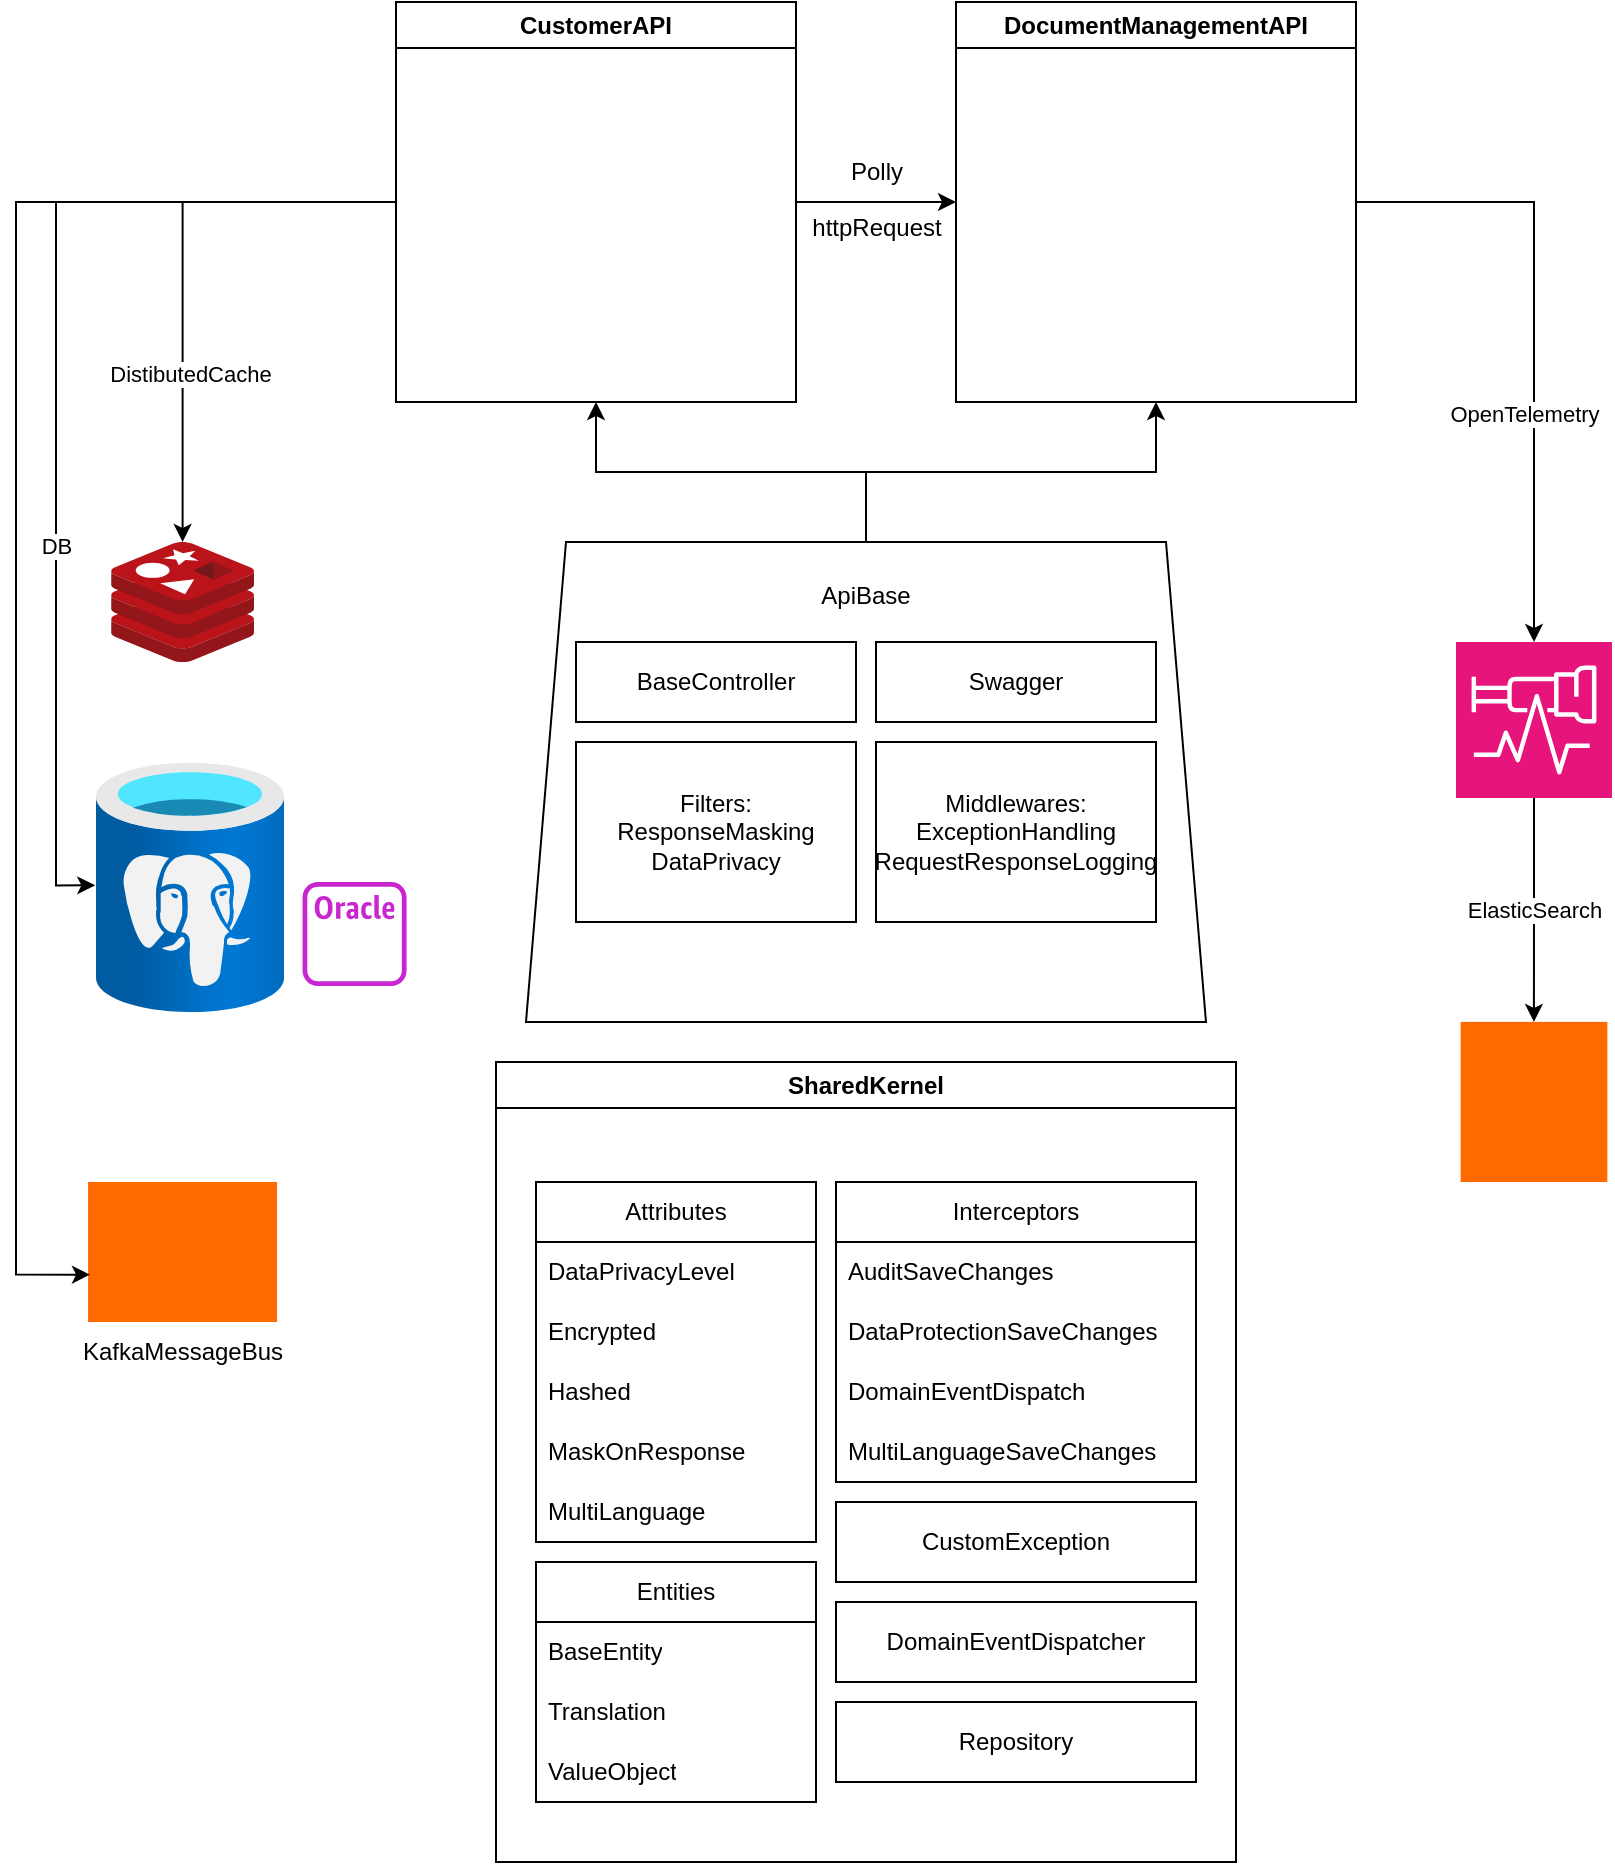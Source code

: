 <mxGraphModel dx="1178" dy="902" grid="1" gridSize="10" guides="1" tooltips="1" connect="1" arrows="1" fold="1" page="1" pageScale="1" pageWidth="850" pageHeight="1100" math="0" shadow="0">
  <root>
    <mxCell id="0" />
    <mxCell id="1" parent="0" />
    <mxCell id="KfnBs1EBN3PCkMCJLKTF-7" value="SharedKernel" style="swimlane;whiteSpace=wrap;html=1;" vertex="1" parent="1">
      <mxGeometry x="260" y="615" width="370" height="400" as="geometry" />
    </mxCell>
    <mxCell id="KfnBs1EBN3PCkMCJLKTF-8" value="Attributes" style="swimlane;fontStyle=0;childLayout=stackLayout;horizontal=1;startSize=30;horizontalStack=0;resizeParent=1;resizeParentMax=0;resizeLast=0;collapsible=1;marginBottom=0;whiteSpace=wrap;html=1;" vertex="1" parent="KfnBs1EBN3PCkMCJLKTF-7">
      <mxGeometry x="20" y="60" width="140" height="180" as="geometry" />
    </mxCell>
    <mxCell id="KfnBs1EBN3PCkMCJLKTF-9" value="DataPrivacyLevel" style="text;strokeColor=none;fillColor=none;align=left;verticalAlign=middle;spacingLeft=4;spacingRight=4;overflow=hidden;points=[[0,0.5],[1,0.5]];portConstraint=eastwest;rotatable=0;whiteSpace=wrap;html=1;" vertex="1" parent="KfnBs1EBN3PCkMCJLKTF-8">
      <mxGeometry y="30" width="140" height="30" as="geometry" />
    </mxCell>
    <mxCell id="KfnBs1EBN3PCkMCJLKTF-10" value="Encrypted" style="text;strokeColor=none;fillColor=none;align=left;verticalAlign=middle;spacingLeft=4;spacingRight=4;overflow=hidden;points=[[0,0.5],[1,0.5]];portConstraint=eastwest;rotatable=0;whiteSpace=wrap;html=1;" vertex="1" parent="KfnBs1EBN3PCkMCJLKTF-8">
      <mxGeometry y="60" width="140" height="30" as="geometry" />
    </mxCell>
    <mxCell id="KfnBs1EBN3PCkMCJLKTF-11" value="Hashed" style="text;strokeColor=none;fillColor=none;align=left;verticalAlign=middle;spacingLeft=4;spacingRight=4;overflow=hidden;points=[[0,0.5],[1,0.5]];portConstraint=eastwest;rotatable=0;whiteSpace=wrap;html=1;" vertex="1" parent="KfnBs1EBN3PCkMCJLKTF-8">
      <mxGeometry y="90" width="140" height="30" as="geometry" />
    </mxCell>
    <mxCell id="KfnBs1EBN3PCkMCJLKTF-13" value="MaskOnResponse" style="text;strokeColor=none;fillColor=none;align=left;verticalAlign=middle;spacingLeft=4;spacingRight=4;overflow=hidden;points=[[0,0.5],[1,0.5]];portConstraint=eastwest;rotatable=0;whiteSpace=wrap;html=1;" vertex="1" parent="KfnBs1EBN3PCkMCJLKTF-8">
      <mxGeometry y="120" width="140" height="30" as="geometry" />
    </mxCell>
    <mxCell id="KfnBs1EBN3PCkMCJLKTF-14" value="MultiLanguage" style="text;strokeColor=none;fillColor=none;align=left;verticalAlign=middle;spacingLeft=4;spacingRight=4;overflow=hidden;points=[[0,0.5],[1,0.5]];portConstraint=eastwest;rotatable=0;whiteSpace=wrap;html=1;" vertex="1" parent="KfnBs1EBN3PCkMCJLKTF-8">
      <mxGeometry y="150" width="140" height="30" as="geometry" />
    </mxCell>
    <mxCell id="KfnBs1EBN3PCkMCJLKTF-17" value="Entities" style="swimlane;fontStyle=0;childLayout=stackLayout;horizontal=1;startSize=30;horizontalStack=0;resizeParent=1;resizeParentMax=0;resizeLast=0;collapsible=1;marginBottom=0;whiteSpace=wrap;html=1;" vertex="1" parent="KfnBs1EBN3PCkMCJLKTF-7">
      <mxGeometry x="20" y="250" width="140" height="120" as="geometry" />
    </mxCell>
    <mxCell id="KfnBs1EBN3PCkMCJLKTF-18" value="BaseEntity" style="text;strokeColor=none;fillColor=none;align=left;verticalAlign=middle;spacingLeft=4;spacingRight=4;overflow=hidden;points=[[0,0.5],[1,0.5]];portConstraint=eastwest;rotatable=0;whiteSpace=wrap;html=1;" vertex="1" parent="KfnBs1EBN3PCkMCJLKTF-17">
      <mxGeometry y="30" width="140" height="30" as="geometry" />
    </mxCell>
    <mxCell id="KfnBs1EBN3PCkMCJLKTF-19" value="Translation" style="text;strokeColor=none;fillColor=none;align=left;verticalAlign=middle;spacingLeft=4;spacingRight=4;overflow=hidden;points=[[0,0.5],[1,0.5]];portConstraint=eastwest;rotatable=0;whiteSpace=wrap;html=1;" vertex="1" parent="KfnBs1EBN3PCkMCJLKTF-17">
      <mxGeometry y="60" width="140" height="30" as="geometry" />
    </mxCell>
    <mxCell id="KfnBs1EBN3PCkMCJLKTF-20" value="ValueObject" style="text;strokeColor=none;fillColor=none;align=left;verticalAlign=middle;spacingLeft=4;spacingRight=4;overflow=hidden;points=[[0,0.5],[1,0.5]];portConstraint=eastwest;rotatable=0;whiteSpace=wrap;html=1;" vertex="1" parent="KfnBs1EBN3PCkMCJLKTF-17">
      <mxGeometry y="90" width="140" height="30" as="geometry" />
    </mxCell>
    <mxCell id="KfnBs1EBN3PCkMCJLKTF-34" value="Interceptors" style="swimlane;fontStyle=0;childLayout=stackLayout;horizontal=1;startSize=30;horizontalStack=0;resizeParent=1;resizeParentMax=0;resizeLast=0;collapsible=1;marginBottom=0;whiteSpace=wrap;html=1;" vertex="1" parent="KfnBs1EBN3PCkMCJLKTF-7">
      <mxGeometry x="170" y="60" width="180" height="150" as="geometry" />
    </mxCell>
    <mxCell id="KfnBs1EBN3PCkMCJLKTF-35" value="AuditSaveChanges" style="text;strokeColor=none;fillColor=none;align=left;verticalAlign=middle;spacingLeft=4;spacingRight=4;overflow=hidden;points=[[0,0.5],[1,0.5]];portConstraint=eastwest;rotatable=0;whiteSpace=wrap;html=1;" vertex="1" parent="KfnBs1EBN3PCkMCJLKTF-34">
      <mxGeometry y="30" width="180" height="30" as="geometry" />
    </mxCell>
    <mxCell id="KfnBs1EBN3PCkMCJLKTF-36" value="DataProtectionSaveChanges" style="text;strokeColor=none;fillColor=none;align=left;verticalAlign=middle;spacingLeft=4;spacingRight=4;overflow=hidden;points=[[0,0.5],[1,0.5]];portConstraint=eastwest;rotatable=0;whiteSpace=wrap;html=1;" vertex="1" parent="KfnBs1EBN3PCkMCJLKTF-34">
      <mxGeometry y="60" width="180" height="30" as="geometry" />
    </mxCell>
    <mxCell id="KfnBs1EBN3PCkMCJLKTF-37" value="DomainEventDispatch" style="text;strokeColor=none;fillColor=none;align=left;verticalAlign=middle;spacingLeft=4;spacingRight=4;overflow=hidden;points=[[0,0.5],[1,0.5]];portConstraint=eastwest;rotatable=0;whiteSpace=wrap;html=1;" vertex="1" parent="KfnBs1EBN3PCkMCJLKTF-34">
      <mxGeometry y="90" width="180" height="30" as="geometry" />
    </mxCell>
    <mxCell id="KfnBs1EBN3PCkMCJLKTF-38" value="MultiLanguageSaveChanges" style="text;strokeColor=none;fillColor=none;align=left;verticalAlign=middle;spacingLeft=4;spacingRight=4;overflow=hidden;points=[[0,0.5],[1,0.5]];portConstraint=eastwest;rotatable=0;whiteSpace=wrap;html=1;" vertex="1" parent="KfnBs1EBN3PCkMCJLKTF-34">
      <mxGeometry y="120" width="180" height="30" as="geometry" />
    </mxCell>
    <mxCell id="KfnBs1EBN3PCkMCJLKTF-40" value="CustomException" style="rounded=0;whiteSpace=wrap;html=1;" vertex="1" parent="KfnBs1EBN3PCkMCJLKTF-7">
      <mxGeometry x="170" y="220" width="180" height="40" as="geometry" />
    </mxCell>
    <mxCell id="KfnBs1EBN3PCkMCJLKTF-41" value="DomainEventDispatcher" style="rounded=0;whiteSpace=wrap;html=1;" vertex="1" parent="KfnBs1EBN3PCkMCJLKTF-7">
      <mxGeometry x="170" y="270" width="180" height="40" as="geometry" />
    </mxCell>
    <mxCell id="KfnBs1EBN3PCkMCJLKTF-42" value="Repository" style="rounded=0;whiteSpace=wrap;html=1;" vertex="1" parent="KfnBs1EBN3PCkMCJLKTF-7">
      <mxGeometry x="170" y="320" width="180" height="40" as="geometry" />
    </mxCell>
    <mxCell id="KfnBs1EBN3PCkMCJLKTF-79" style="edgeStyle=orthogonalEdgeStyle;rounded=0;orthogonalLoop=1;jettySize=auto;html=1;entryX=0.5;entryY=1;entryDx=0;entryDy=0;" edge="1" parent="1" source="KfnBs1EBN3PCkMCJLKTF-43" target="KfnBs1EBN3PCkMCJLKTF-51">
      <mxGeometry relative="1" as="geometry" />
    </mxCell>
    <mxCell id="KfnBs1EBN3PCkMCJLKTF-80" style="edgeStyle=orthogonalEdgeStyle;rounded=0;orthogonalLoop=1;jettySize=auto;html=1;entryX=0.5;entryY=1;entryDx=0;entryDy=0;" edge="1" parent="1" source="KfnBs1EBN3PCkMCJLKTF-43" target="KfnBs1EBN3PCkMCJLKTF-52">
      <mxGeometry relative="1" as="geometry" />
    </mxCell>
    <mxCell id="KfnBs1EBN3PCkMCJLKTF-43" value="ApiBase&lt;br&gt;&lt;br&gt;&lt;br&gt;&lt;br&gt;&lt;br&gt;&lt;br&gt;&lt;br&gt;&lt;br&gt;&lt;br&gt;&lt;br&gt;&lt;br&gt;&lt;br&gt;&lt;br&gt;&lt;div&gt;&lt;br/&gt;&lt;/div&gt;" style="shape=trapezoid;perimeter=trapezoidPerimeter;whiteSpace=wrap;html=1;fixedSize=1;" vertex="1" parent="1">
      <mxGeometry x="275" y="355" width="340" height="240" as="geometry" />
    </mxCell>
    <mxCell id="KfnBs1EBN3PCkMCJLKTF-45" value="BaseController" style="rounded=0;whiteSpace=wrap;html=1;" vertex="1" parent="1">
      <mxGeometry x="300" y="405" width="140" height="40" as="geometry" />
    </mxCell>
    <mxCell id="KfnBs1EBN3PCkMCJLKTF-46" value="Swagger" style="rounded=0;whiteSpace=wrap;html=1;" vertex="1" parent="1">
      <mxGeometry x="450" y="405" width="140" height="40" as="geometry" />
    </mxCell>
    <mxCell id="KfnBs1EBN3PCkMCJLKTF-47" value="Filters:&lt;br&gt;ResponseMasking&lt;br&gt;DataPrivacy" style="rounded=0;whiteSpace=wrap;html=1;" vertex="1" parent="1">
      <mxGeometry x="300" y="455" width="140" height="90" as="geometry" />
    </mxCell>
    <mxCell id="KfnBs1EBN3PCkMCJLKTF-48" value="Middlewares:&lt;br&gt;ExceptionHandling&lt;br&gt;RequestResponseLogging" style="rounded=0;whiteSpace=wrap;html=1;" vertex="1" parent="1">
      <mxGeometry x="450" y="455" width="140" height="90" as="geometry" />
    </mxCell>
    <mxCell id="KfnBs1EBN3PCkMCJLKTF-64" style="edgeStyle=orthogonalEdgeStyle;rounded=0;orthogonalLoop=1;jettySize=auto;html=1;entryX=0;entryY=0.5;entryDx=0;entryDy=0;" edge="1" parent="1" source="KfnBs1EBN3PCkMCJLKTF-51" target="KfnBs1EBN3PCkMCJLKTF-52">
      <mxGeometry relative="1" as="geometry" />
    </mxCell>
    <mxCell id="KfnBs1EBN3PCkMCJLKTF-67" style="edgeStyle=orthogonalEdgeStyle;rounded=0;orthogonalLoop=1;jettySize=auto;html=1;" edge="1" parent="1" source="KfnBs1EBN3PCkMCJLKTF-51" target="KfnBs1EBN3PCkMCJLKTF-63">
      <mxGeometry relative="1" as="geometry" />
    </mxCell>
    <mxCell id="KfnBs1EBN3PCkMCJLKTF-76" value="DistibutedCache" style="edgeLabel;html=1;align=center;verticalAlign=middle;resizable=0;points=[];" vertex="1" connectable="0" parent="KfnBs1EBN3PCkMCJLKTF-67">
      <mxGeometry x="0.389" y="3" relative="1" as="geometry">
        <mxPoint as="offset" />
      </mxGeometry>
    </mxCell>
    <mxCell id="KfnBs1EBN3PCkMCJLKTF-51" value="CustomerAPI" style="swimlane;whiteSpace=wrap;html=1;" vertex="1" parent="1">
      <mxGeometry x="210" y="85" width="200" height="200" as="geometry" />
    </mxCell>
    <mxCell id="KfnBs1EBN3PCkMCJLKTF-52" value="DocumentManagementAPI" style="swimlane;whiteSpace=wrap;html=1;" vertex="1" parent="1">
      <mxGeometry x="490" y="85" width="200" height="200" as="geometry" />
    </mxCell>
    <mxCell id="KfnBs1EBN3PCkMCJLKTF-54" value="" style="image;aspect=fixed;html=1;points=[];align=center;fontSize=12;image=img/lib/azure2/databases/Azure_Database_PostgreSQL_Server.svg;" vertex="1" parent="1">
      <mxGeometry x="60" y="465" width="94" height="125.33" as="geometry" />
    </mxCell>
    <mxCell id="KfnBs1EBN3PCkMCJLKTF-55" value="Polly" style="text;html=1;align=center;verticalAlign=middle;resizable=0;points=[];autosize=1;strokeColor=none;fillColor=none;" vertex="1" parent="1">
      <mxGeometry x="425" y="155" width="50" height="30" as="geometry" />
    </mxCell>
    <mxCell id="KfnBs1EBN3PCkMCJLKTF-75" value="ElasticSearch" style="edgeStyle=orthogonalEdgeStyle;rounded=0;orthogonalLoop=1;jettySize=auto;html=1;" edge="1" parent="1" source="KfnBs1EBN3PCkMCJLKTF-59" target="KfnBs1EBN3PCkMCJLKTF-60">
      <mxGeometry relative="1" as="geometry" />
    </mxCell>
    <mxCell id="KfnBs1EBN3PCkMCJLKTF-59" value="" style="sketch=0;points=[[0,0,0],[0.25,0,0],[0.5,0,0],[0.75,0,0],[1,0,0],[0,1,0],[0.25,1,0],[0.5,1,0],[0.75,1,0],[1,1,0],[0,0.25,0],[0,0.5,0],[0,0.75,0],[1,0.25,0],[1,0.5,0],[1,0.75,0]];points=[[0,0,0],[0.25,0,0],[0.5,0,0],[0.75,0,0],[1,0,0],[0,1,0],[0.25,1,0],[0.5,1,0],[0.75,1,0],[1,1,0],[0,0.25,0],[0,0.5,0],[0,0.75,0],[1,0.25,0],[1,0.5,0],[1,0.75,0]];outlineConnect=0;fontColor=#232F3E;fillColor=#E7157B;strokeColor=#ffffff;dashed=0;verticalLabelPosition=bottom;verticalAlign=top;align=center;html=1;fontSize=12;fontStyle=0;aspect=fixed;shape=mxgraph.aws4.resourceIcon;resIcon=mxgraph.aws4.distro_for_opentelemetry;" vertex="1" parent="1">
      <mxGeometry x="740" y="405" width="78" height="78" as="geometry" />
    </mxCell>
    <mxCell id="KfnBs1EBN3PCkMCJLKTF-60" value="" style="points=[];aspect=fixed;html=1;align=center;shadow=0;dashed=0;fillColor=#FF6A00;strokeColor=none;shape=mxgraph.alibaba_cloud.elasticsearch;" vertex="1" parent="1">
      <mxGeometry x="742.33" y="594.95" width="73.34" height="80.05" as="geometry" />
    </mxCell>
    <mxCell id="KfnBs1EBN3PCkMCJLKTF-63" value="" style="image;sketch=0;aspect=fixed;html=1;points=[];align=center;fontSize=12;image=img/lib/mscae/Cache_Redis_Product.svg;" vertex="1" parent="1">
      <mxGeometry x="67.57" y="355" width="71.43" height="60" as="geometry" />
    </mxCell>
    <mxCell id="KfnBs1EBN3PCkMCJLKTF-65" value="httpRequest" style="text;html=1;align=center;verticalAlign=middle;resizable=0;points=[];autosize=1;strokeColor=none;fillColor=none;" vertex="1" parent="1">
      <mxGeometry x="405" y="183" width="90" height="30" as="geometry" />
    </mxCell>
    <mxCell id="KfnBs1EBN3PCkMCJLKTF-68" style="edgeStyle=orthogonalEdgeStyle;rounded=0;orthogonalLoop=1;jettySize=auto;html=1;entryX=-0.004;entryY=0.492;entryDx=0;entryDy=0;entryPerimeter=0;" edge="1" parent="1" source="KfnBs1EBN3PCkMCJLKTF-51" target="KfnBs1EBN3PCkMCJLKTF-54">
      <mxGeometry relative="1" as="geometry" />
    </mxCell>
    <mxCell id="KfnBs1EBN3PCkMCJLKTF-77" value="DB" style="edgeLabel;html=1;align=center;verticalAlign=middle;resizable=0;points=[];" vertex="1" connectable="0" parent="KfnBs1EBN3PCkMCJLKTF-68">
      <mxGeometry x="0.288" relative="1" as="geometry">
        <mxPoint as="offset" />
      </mxGeometry>
    </mxCell>
    <mxCell id="KfnBs1EBN3PCkMCJLKTF-69" value="" style="points=[];aspect=fixed;html=1;align=center;shadow=0;dashed=0;fillColor=#FF6A00;strokeColor=none;shape=mxgraph.alibaba_cloud.kafka;" vertex="1" parent="1">
      <mxGeometry x="56.04" y="675" width="94.5" height="70" as="geometry" />
    </mxCell>
    <mxCell id="KfnBs1EBN3PCkMCJLKTF-70" style="edgeStyle=orthogonalEdgeStyle;rounded=0;orthogonalLoop=1;jettySize=auto;html=1;entryX=0.01;entryY=0.662;entryDx=0;entryDy=0;entryPerimeter=0;" edge="1" parent="1" source="KfnBs1EBN3PCkMCJLKTF-51" target="KfnBs1EBN3PCkMCJLKTF-69">
      <mxGeometry relative="1" as="geometry">
        <Array as="points">
          <mxPoint x="20" y="185" />
          <mxPoint x="20" y="721" />
        </Array>
      </mxGeometry>
    </mxCell>
    <mxCell id="KfnBs1EBN3PCkMCJLKTF-72" value="KafkaMessageBus" style="text;html=1;align=center;verticalAlign=middle;resizable=0;points=[];autosize=1;strokeColor=none;fillColor=none;" vertex="1" parent="1">
      <mxGeometry x="43.28" y="745" width="120" height="30" as="geometry" />
    </mxCell>
    <mxCell id="KfnBs1EBN3PCkMCJLKTF-73" style="edgeStyle=orthogonalEdgeStyle;rounded=0;orthogonalLoop=1;jettySize=auto;html=1;entryX=0.5;entryY=0;entryDx=0;entryDy=0;entryPerimeter=0;" edge="1" parent="1" source="KfnBs1EBN3PCkMCJLKTF-52" target="KfnBs1EBN3PCkMCJLKTF-59">
      <mxGeometry relative="1" as="geometry" />
    </mxCell>
    <mxCell id="KfnBs1EBN3PCkMCJLKTF-74" value="OpenTelemetry" style="edgeLabel;html=1;align=center;verticalAlign=middle;resizable=0;points=[];" vertex="1" connectable="0" parent="KfnBs1EBN3PCkMCJLKTF-73">
      <mxGeometry x="0.26" y="-5" relative="1" as="geometry">
        <mxPoint as="offset" />
      </mxGeometry>
    </mxCell>
    <mxCell id="KfnBs1EBN3PCkMCJLKTF-81" value="" style="sketch=0;outlineConnect=0;fontColor=#232F3E;gradientColor=none;fillColor=#C925D1;strokeColor=none;dashed=0;verticalLabelPosition=bottom;verticalAlign=top;align=center;html=1;fontSize=12;fontStyle=0;aspect=fixed;pointerEvents=1;shape=mxgraph.aws4.rds_oracle_instance_alt;" vertex="1" parent="1">
      <mxGeometry x="163.28" y="525" width="52" height="52" as="geometry" />
    </mxCell>
  </root>
</mxGraphModel>
